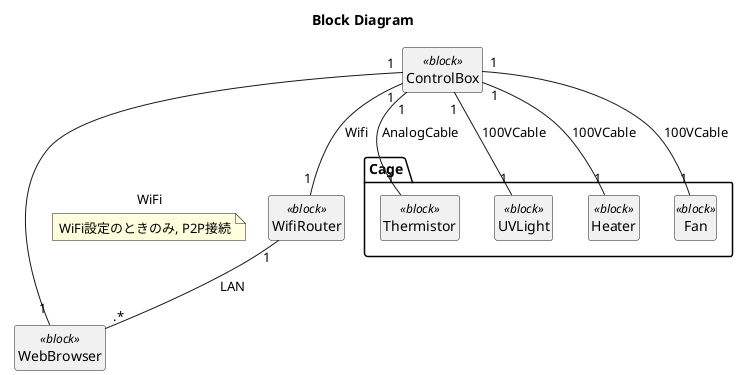 @startuml

title Block Diagram 

hide circle
hide method
hide empty members


class "ControlBox" as BlockControlBox <<block>>{
}
package "Cage"{
  class "Thermistor" as BlockThermistor <<block>>{
  }
  class "UVLight" as BlockUVLight <<block>>{
  }
  class "Heater" as BlockHeater <<block>>{
  }
  class "Fan" as BlockFan <<block>>{
  }
}
class "WebBrowser" as BlockWebBrowser <<block>>{
}
class "WifiRouter" as BlockWifiRouter <<block>>{
}

'ControlBoxに, UVLightを接続
BlockControlBox "1"--"1" BlockUVLight : 100VCable 

'ControlBoxに, Heaterを接続
BlockControlBox "1"--"1" BlockHeater : 100VCable

'ControlBoxに, Fanを接続
BlockControlBox "1"--"1" BlockFan : 100VCable

'ControlBoxに, Thermistorを接続
BlockControlBox "1"--"1" BlockThermistor : AnalogCable

'ControlBoxは, RouterとWifi接続
BlockControlBox "1"--"1" BlockWifiRouter : Wifi

'RouterとWebBrowserはLANで接続
BlockWifiRouter "1"--".*" BlockWebBrowser : LAN

'ControlBoxとWiFiはLANで接続(WiFiの設定時のみ)
BlockControlBox "1"--"1" BlockWebBrowser : WiFi
note on link
  WiFi設定のときのみ, P2P接続
end note
@enduml
